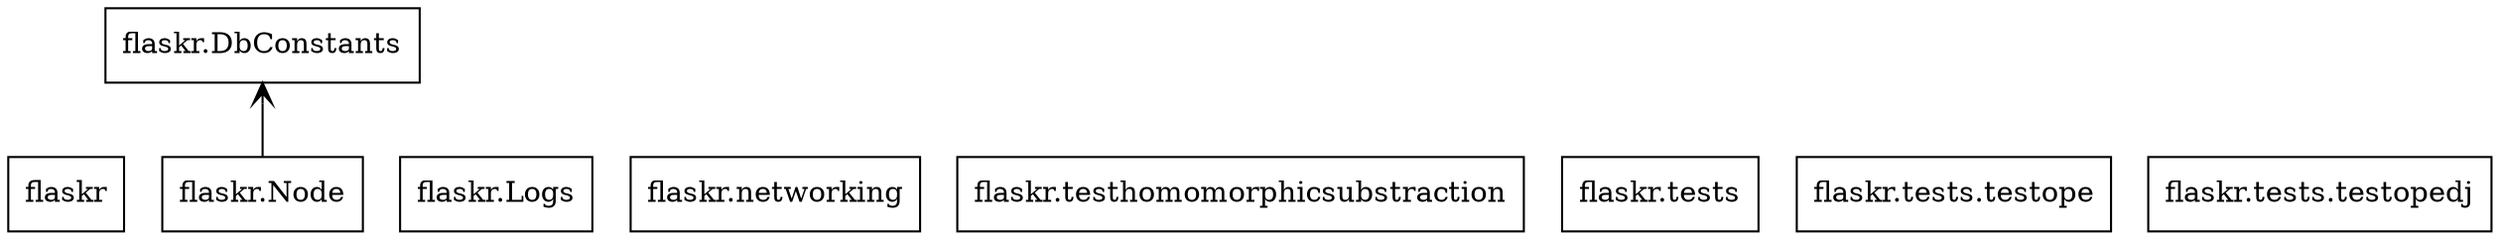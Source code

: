 digraph "packages" {
rankdir=BT
charset="utf-8"
"flaskr" [color="black", label=<flaskr>, shape="box", style="solid"];
"flaskr.DbConstants" [color="black", label=<flaskr.DbConstants>, shape="box", style="solid"];
"flaskr.Logs" [color="black", label=<flaskr.Logs>, shape="box", style="solid"];
"flaskr.Node" [color="black", label=<flaskr.Node>, shape="box", style="solid"];
"flaskr.networking" [color="black", label=<flaskr.networking>, shape="box", style="solid"];
"flaskr.testhomomorphicsubstraction" [color="black", label=<flaskr.testhomomorphicsubstraction>, shape="box", style="solid"];
"flaskr.tests" [color="black", label=<flaskr.tests>, shape="box", style="solid"];
"flaskr.tests.testope" [color="black", label=<flaskr.tests.testope>, shape="box", style="solid"];
"flaskr.tests.testopedj" [color="black", label=<flaskr.tests.testopedj>, shape="box", style="solid"];
"flaskr.Node" -> "flaskr.DbConstants" [arrowhead="open", arrowtail="none"];
}
